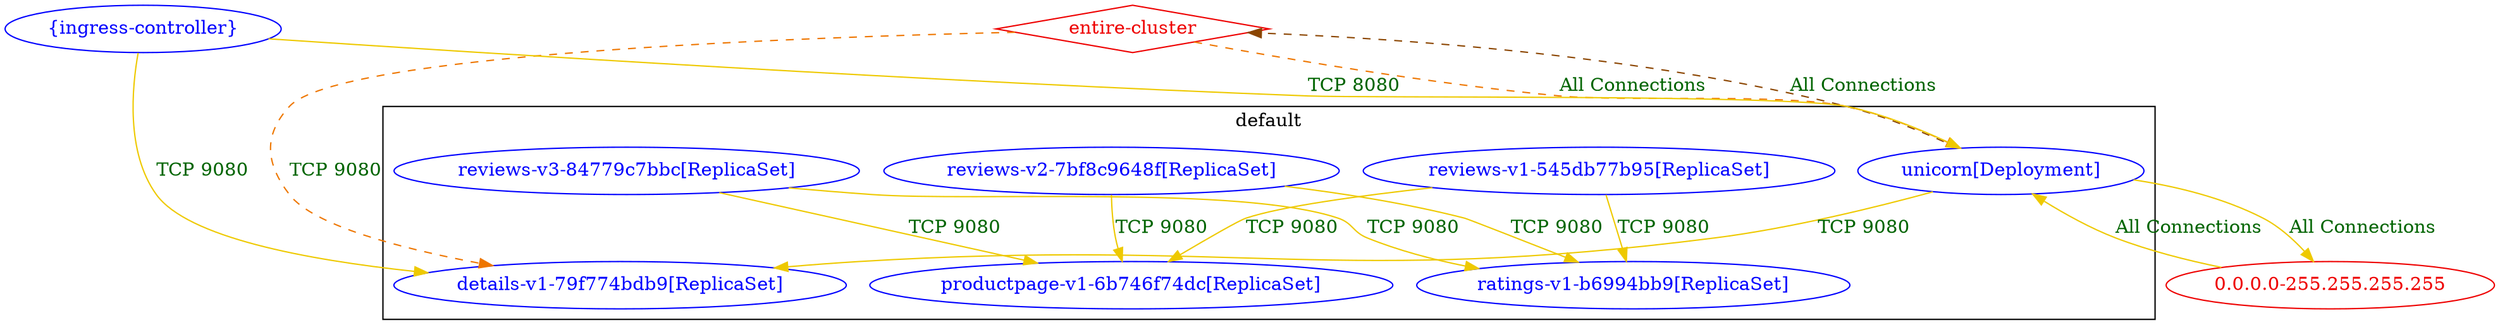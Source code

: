 digraph {
	subgraph "cluster_default" {
		color="black"
		fontcolor="black"
		"default/details-v1-79f774bdb9[ReplicaSet]" [label="details-v1-79f774bdb9[ReplicaSet]" color="blue" fontcolor="blue"]
		"default/productpage-v1-6b746f74dc[ReplicaSet]" [label="productpage-v1-6b746f74dc[ReplicaSet]" color="blue" fontcolor="blue"]
		"default/ratings-v1-b6994bb9[ReplicaSet]" [label="ratings-v1-b6994bb9[ReplicaSet]" color="blue" fontcolor="blue"]
		"default/reviews-v1-545db77b95[ReplicaSet]" [label="reviews-v1-545db77b95[ReplicaSet]" color="blue" fontcolor="blue"]
		"default/reviews-v2-7bf8c9648f[ReplicaSet]" [label="reviews-v2-7bf8c9648f[ReplicaSet]" color="blue" fontcolor="blue"]
		"default/reviews-v3-84779c7bbc[ReplicaSet]" [label="reviews-v3-84779c7bbc[ReplicaSet]" color="blue" fontcolor="blue"]
		"default/unicorn[Deployment]" [label="unicorn[Deployment]" color="blue" fontcolor="blue"]
		label="default"
	}
	"0.0.0.0-255.255.255.255" [label="0.0.0.0-255.255.255.255" color="red2" fontcolor="red2"]
	"entire-cluster" [label="entire-cluster" color="red2" fontcolor="red2" shape=diamond]
	"{ingress-controller}" [label="{ingress-controller}" color="blue" fontcolor="blue"]
	"0.0.0.0-255.255.255.255" -> "default/unicorn[Deployment]" [label="All Connections" color="gold2" fontcolor="darkgreen"]
	"default/reviews-v1-545db77b95[ReplicaSet]" -> "default/productpage-v1-6b746f74dc[ReplicaSet]" [label="TCP 9080" color="gold2" fontcolor="darkgreen"]
	"default/reviews-v1-545db77b95[ReplicaSet]" -> "default/ratings-v1-b6994bb9[ReplicaSet]" [label="TCP 9080" color="gold2" fontcolor="darkgreen"]
	"default/reviews-v2-7bf8c9648f[ReplicaSet]" -> "default/productpage-v1-6b746f74dc[ReplicaSet]" [label="TCP 9080" color="gold2" fontcolor="darkgreen"]
	"default/reviews-v2-7bf8c9648f[ReplicaSet]" -> "default/ratings-v1-b6994bb9[ReplicaSet]" [label="TCP 9080" color="gold2" fontcolor="darkgreen"]
	"default/reviews-v3-84779c7bbc[ReplicaSet]" -> "default/productpage-v1-6b746f74dc[ReplicaSet]" [label="TCP 9080" color="gold2" fontcolor="darkgreen"]
	"default/reviews-v3-84779c7bbc[ReplicaSet]" -> "default/ratings-v1-b6994bb9[ReplicaSet]" [label="TCP 9080" color="gold2" fontcolor="darkgreen"]
	"default/unicorn[Deployment]" -> "0.0.0.0-255.255.255.255" [label="All Connections" color="gold2" fontcolor="darkgreen"]
	"default/unicorn[Deployment]" -> "default/details-v1-79f774bdb9[ReplicaSet]" [label="TCP 9080" color="gold2" fontcolor="darkgreen"]
	"default/unicorn[Deployment]" -> "entire-cluster" [label="All Connections" color="darkorange4" fontcolor="darkgreen" weight=0.5 style=dashed]
	"entire-cluster" -> "default/details-v1-79f774bdb9[ReplicaSet]" [label="TCP 9080" color="darkorange2" fontcolor="darkgreen" weight=1 style=dashed]
	"entire-cluster" -> "default/unicorn[Deployment]" [label="All Connections" color="darkorange2" fontcolor="darkgreen" weight=1 style=dashed]
	"{ingress-controller}" -> "default/details-v1-79f774bdb9[ReplicaSet]" [label="TCP 9080" color="gold2" fontcolor="darkgreen"]
	"{ingress-controller}" -> "default/unicorn[Deployment]" [label="TCP 8080" color="gold2" fontcolor="darkgreen"]
}
